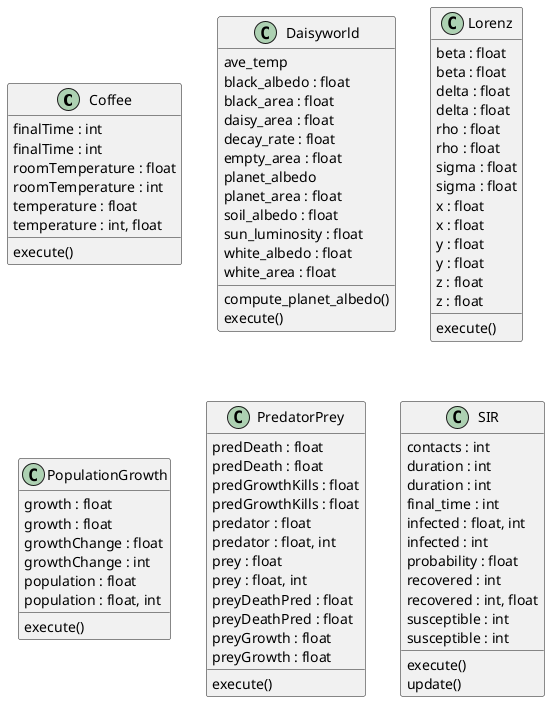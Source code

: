 @startuml classes_SysDynModels
set namespaceSeparator none
class "Coffee" as dissmodel.models.sysdyn.cofee.Coffee {
  finalTime : int
  finalTime : int
  roomTemperature : float
  roomTemperature : int
  temperature : float
  temperature : int, float
  execute()
}
class "Daisyworld" as dissmodel.models.sysdyn.daisyword.Daisyworld {
  ave_temp
  black_albedo : float
  black_area : float
  daisy_area : float
  decay_rate : float
  empty_area : float
  planet_albedo
  planet_area : float
  soil_albedo : float
  sun_luminosity : float
  white_albedo : float
  white_area : float
  compute_planet_albedo()
  execute()
}
class "Lorenz" as dissmodel.models.sysdyn.lorenz.Lorenz {
  beta : float
  beta : float
  delta : float
  delta : float
  rho : float
  rho : float
  sigma : float
  sigma : float
  x : float
  x : float
  y : float
  y : float
  z : float
  z : float
  execute()
}
class "PopulationGrowth" as dissmodel.models.sysdyn.population_growth.PopulationGrowth {
  growth : float
  growth : float
  growthChange : float
  growthChange : int
  population : float
  population : float, int
  execute()
}
class "PredatorPrey" as dissmodel.models.sysdyn.predatorprey.PredatorPrey {
  predDeath : float
  predDeath : float
  predGrowthKills : float
  predGrowthKills : float
  predator : float
  predator : float, int
  prey : float
  prey : float, int
  preyDeathPred : float
  preyDeathPred : float
  preyGrowth : float
  preyGrowth : float
  execute()
}
class "SIR" as dissmodel.models.sysdyn.sir.SIR {
  contacts : int
  duration : int
  duration : int
  final_time : int
  infected : float, int
  infected : int
  probability : float
  recovered : int
  recovered : int, float
  susceptible : int
  susceptible : int
  execute()
  update()
}
@enduml

